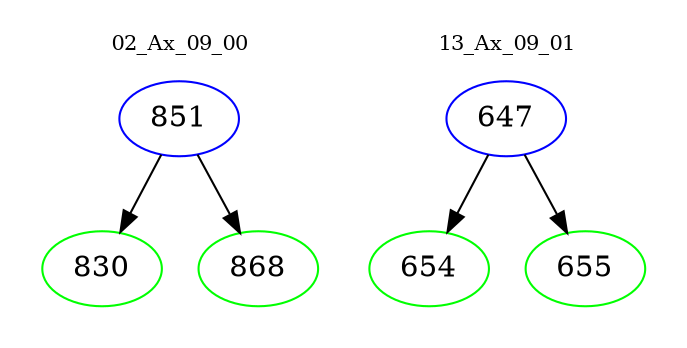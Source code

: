 digraph{
subgraph cluster_0 {
color = white
label = "02_Ax_09_00";
fontsize=10;
T0_851 [label="851", color="blue"]
T0_851 -> T0_830 [color="black"]
T0_830 [label="830", color="green"]
T0_851 -> T0_868 [color="black"]
T0_868 [label="868", color="green"]
}
subgraph cluster_1 {
color = white
label = "13_Ax_09_01";
fontsize=10;
T1_647 [label="647", color="blue"]
T1_647 -> T1_654 [color="black"]
T1_654 [label="654", color="green"]
T1_647 -> T1_655 [color="black"]
T1_655 [label="655", color="green"]
}
}
